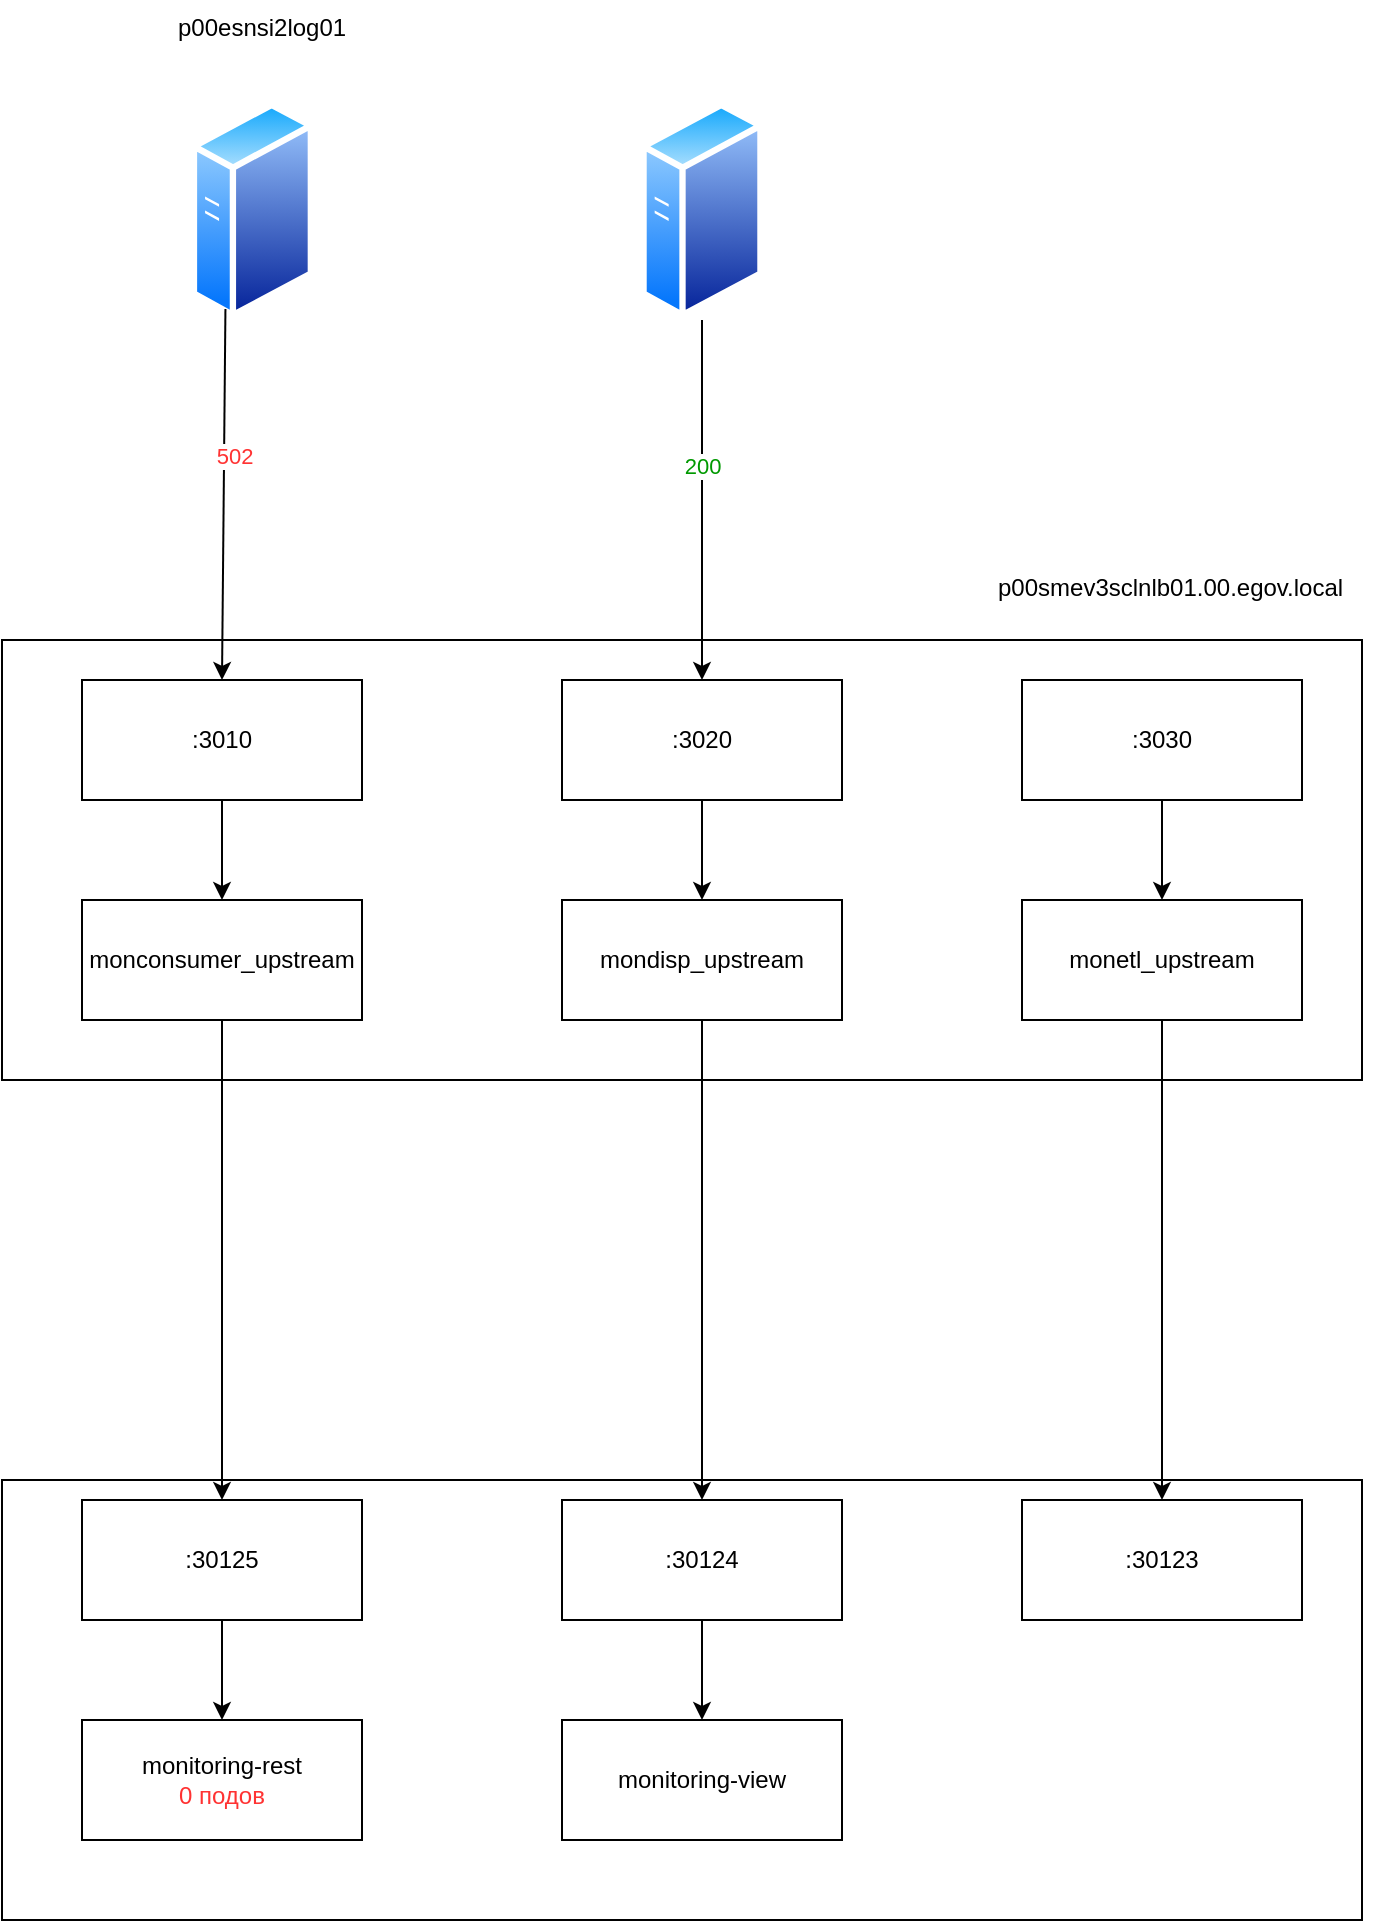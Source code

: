 <mxfile version="15.9.6" type="github">
  <diagram id="RCKqnbh_RHbgNE8QMYtj" name="Page-1">
    <mxGraphModel dx="1408" dy="748" grid="1" gridSize="10" guides="1" tooltips="1" connect="1" arrows="1" fold="1" page="1" pageScale="1" pageWidth="827" pageHeight="1169" math="0" shadow="0">
      <root>
        <mxCell id="0" />
        <mxCell id="1" parent="0" />
        <mxCell id="hzMNRY1q1cPNWg9w0ZGH-1" value="" style="rounded=0;whiteSpace=wrap;html=1;" vertex="1" parent="1">
          <mxGeometry x="74" y="440" width="680" height="220" as="geometry" />
        </mxCell>
        <mxCell id="hzMNRY1q1cPNWg9w0ZGH-2" value="" style="rounded=0;whiteSpace=wrap;html=1;" vertex="1" parent="1">
          <mxGeometry x="74" y="860" width="680" height="220" as="geometry" />
        </mxCell>
        <mxCell id="hzMNRY1q1cPNWg9w0ZGH-6" value=":3010" style="rounded=0;whiteSpace=wrap;html=1;" vertex="1" parent="1">
          <mxGeometry x="114" y="460" width="140" height="60" as="geometry" />
        </mxCell>
        <mxCell id="hzMNRY1q1cPNWg9w0ZGH-7" value="monconsumer_upstream" style="rounded=0;whiteSpace=wrap;html=1;" vertex="1" parent="1">
          <mxGeometry x="114" y="570" width="140" height="60" as="geometry" />
        </mxCell>
        <mxCell id="hzMNRY1q1cPNWg9w0ZGH-9" value=":30125" style="rounded=0;whiteSpace=wrap;html=1;" vertex="1" parent="1">
          <mxGeometry x="114" y="870" width="140" height="60" as="geometry" />
        </mxCell>
        <mxCell id="hzMNRY1q1cPNWg9w0ZGH-10" value="monitoring-rest&lt;br&gt;&lt;font color=&quot;#ff3333&quot;&gt;0 подов&lt;/font&gt;" style="rounded=0;whiteSpace=wrap;html=1;" vertex="1" parent="1">
          <mxGeometry x="114" y="980" width="140" height="60" as="geometry" />
        </mxCell>
        <mxCell id="hzMNRY1q1cPNWg9w0ZGH-11" value="" style="endArrow=classic;html=1;rounded=0;exitX=0.5;exitY=1;exitDx=0;exitDy=0;entryX=0.5;entryY=0;entryDx=0;entryDy=0;" edge="1" parent="1" source="hzMNRY1q1cPNWg9w0ZGH-6" target="hzMNRY1q1cPNWg9w0ZGH-7">
          <mxGeometry width="50" height="50" relative="1" as="geometry">
            <mxPoint x="364" y="780" as="sourcePoint" />
            <mxPoint x="414" y="730" as="targetPoint" />
          </mxGeometry>
        </mxCell>
        <mxCell id="hzMNRY1q1cPNWg9w0ZGH-12" value="" style="endArrow=classic;html=1;rounded=0;exitX=0.5;exitY=1;exitDx=0;exitDy=0;entryX=0.5;entryY=0;entryDx=0;entryDy=0;" edge="1" parent="1" source="hzMNRY1q1cPNWg9w0ZGH-7" target="hzMNRY1q1cPNWg9w0ZGH-9">
          <mxGeometry width="50" height="50" relative="1" as="geometry">
            <mxPoint x="364" y="780" as="sourcePoint" />
            <mxPoint x="414" y="730" as="targetPoint" />
          </mxGeometry>
        </mxCell>
        <mxCell id="hzMNRY1q1cPNWg9w0ZGH-13" value="" style="endArrow=classic;html=1;rounded=0;exitX=0.5;exitY=1;exitDx=0;exitDy=0;" edge="1" parent="1" source="hzMNRY1q1cPNWg9w0ZGH-9" target="hzMNRY1q1cPNWg9w0ZGH-10">
          <mxGeometry width="50" height="50" relative="1" as="geometry">
            <mxPoint x="364" y="780" as="sourcePoint" />
            <mxPoint x="414" y="730" as="targetPoint" />
          </mxGeometry>
        </mxCell>
        <mxCell id="hzMNRY1q1cPNWg9w0ZGH-20" value=":3020" style="rounded=0;whiteSpace=wrap;html=1;" vertex="1" parent="1">
          <mxGeometry x="354" y="460" width="140" height="60" as="geometry" />
        </mxCell>
        <mxCell id="hzMNRY1q1cPNWg9w0ZGH-21" value="mondisp_upstream" style="rounded=0;whiteSpace=wrap;html=1;" vertex="1" parent="1">
          <mxGeometry x="354" y="570" width="140" height="60" as="geometry" />
        </mxCell>
        <mxCell id="hzMNRY1q1cPNWg9w0ZGH-22" value=":30124" style="rounded=0;whiteSpace=wrap;html=1;" vertex="1" parent="1">
          <mxGeometry x="354" y="870" width="140" height="60" as="geometry" />
        </mxCell>
        <mxCell id="hzMNRY1q1cPNWg9w0ZGH-23" value="monitoring-view" style="rounded=0;whiteSpace=wrap;html=1;" vertex="1" parent="1">
          <mxGeometry x="354" y="980" width="140" height="60" as="geometry" />
        </mxCell>
        <mxCell id="hzMNRY1q1cPNWg9w0ZGH-24" value="" style="endArrow=classic;html=1;rounded=0;exitX=0.5;exitY=1;exitDx=0;exitDy=0;entryX=0.5;entryY=0;entryDx=0;entryDy=0;" edge="1" parent="1" source="hzMNRY1q1cPNWg9w0ZGH-20" target="hzMNRY1q1cPNWg9w0ZGH-21">
          <mxGeometry width="50" height="50" relative="1" as="geometry">
            <mxPoint x="604" y="780" as="sourcePoint" />
            <mxPoint x="654" y="730" as="targetPoint" />
          </mxGeometry>
        </mxCell>
        <mxCell id="hzMNRY1q1cPNWg9w0ZGH-25" value="" style="endArrow=classic;html=1;rounded=0;exitX=0.5;exitY=1;exitDx=0;exitDy=0;entryX=0.5;entryY=0;entryDx=0;entryDy=0;" edge="1" parent="1" source="hzMNRY1q1cPNWg9w0ZGH-21" target="hzMNRY1q1cPNWg9w0ZGH-22">
          <mxGeometry width="50" height="50" relative="1" as="geometry">
            <mxPoint x="604" y="780" as="sourcePoint" />
            <mxPoint x="654" y="730" as="targetPoint" />
          </mxGeometry>
        </mxCell>
        <mxCell id="hzMNRY1q1cPNWg9w0ZGH-26" value="" style="endArrow=classic;html=1;rounded=0;exitX=0.5;exitY=1;exitDx=0;exitDy=0;" edge="1" parent="1" source="hzMNRY1q1cPNWg9w0ZGH-22" target="hzMNRY1q1cPNWg9w0ZGH-23">
          <mxGeometry width="50" height="50" relative="1" as="geometry">
            <mxPoint x="604" y="780" as="sourcePoint" />
            <mxPoint x="654" y="730" as="targetPoint" />
          </mxGeometry>
        </mxCell>
        <mxCell id="hzMNRY1q1cPNWg9w0ZGH-27" value=":3030" style="rounded=0;whiteSpace=wrap;html=1;" vertex="1" parent="1">
          <mxGeometry x="584" y="460" width="140" height="60" as="geometry" />
        </mxCell>
        <mxCell id="hzMNRY1q1cPNWg9w0ZGH-28" value="monetl_upstream" style="rounded=0;whiteSpace=wrap;html=1;" vertex="1" parent="1">
          <mxGeometry x="584" y="570" width="140" height="60" as="geometry" />
        </mxCell>
        <mxCell id="hzMNRY1q1cPNWg9w0ZGH-29" value=":30123" style="rounded=0;whiteSpace=wrap;html=1;" vertex="1" parent="1">
          <mxGeometry x="584" y="870" width="140" height="60" as="geometry" />
        </mxCell>
        <mxCell id="hzMNRY1q1cPNWg9w0ZGH-31" value="" style="endArrow=classic;html=1;rounded=0;exitX=0.5;exitY=1;exitDx=0;exitDy=0;entryX=0.5;entryY=0;entryDx=0;entryDy=0;" edge="1" parent="1" source="hzMNRY1q1cPNWg9w0ZGH-27" target="hzMNRY1q1cPNWg9w0ZGH-28">
          <mxGeometry width="50" height="50" relative="1" as="geometry">
            <mxPoint x="834" y="780" as="sourcePoint" />
            <mxPoint x="884" y="730" as="targetPoint" />
          </mxGeometry>
        </mxCell>
        <mxCell id="hzMNRY1q1cPNWg9w0ZGH-32" value="" style="endArrow=classic;html=1;rounded=0;exitX=0.5;exitY=1;exitDx=0;exitDy=0;entryX=0.5;entryY=0;entryDx=0;entryDy=0;" edge="1" parent="1" source="hzMNRY1q1cPNWg9w0ZGH-28" target="hzMNRY1q1cPNWg9w0ZGH-29">
          <mxGeometry width="50" height="50" relative="1" as="geometry">
            <mxPoint x="834" y="780" as="sourcePoint" />
            <mxPoint x="884" y="730" as="targetPoint" />
          </mxGeometry>
        </mxCell>
        <UserObject label="p00smev3sclnlb01.00.egov.local" link="p00smev3sclnlb01.00.egov.local" id="hzMNRY1q1cPNWg9w0ZGH-34">
          <mxCell style="text;whiteSpace=wrap;html=1;" vertex="1" parent="1">
            <mxGeometry x="570" y="400" width="200" height="30" as="geometry" />
          </mxCell>
        </UserObject>
        <mxCell id="hzMNRY1q1cPNWg9w0ZGH-35" value="p00esnsi2log01" style="text;whiteSpace=wrap;html=1;" vertex="1" parent="1">
          <mxGeometry x="160" y="120" width="110" height="30" as="geometry" />
        </mxCell>
        <mxCell id="hzMNRY1q1cPNWg9w0ZGH-37" value="" style="aspect=fixed;perimeter=ellipsePerimeter;html=1;align=center;shadow=0;dashed=0;spacingTop=3;image;image=img/lib/active_directory/generic_server.svg;" vertex="1" parent="1">
          <mxGeometry x="168.4" y="170" width="61.6" height="110" as="geometry" />
        </mxCell>
        <mxCell id="hzMNRY1q1cPNWg9w0ZGH-38" value="" style="endArrow=classic;html=1;rounded=0;exitX=0.25;exitY=1;exitDx=0;exitDy=0;entryX=0.5;entryY=0;entryDx=0;entryDy=0;" edge="1" parent="1" source="hzMNRY1q1cPNWg9w0ZGH-37" target="hzMNRY1q1cPNWg9w0ZGH-6">
          <mxGeometry width="50" height="50" relative="1" as="geometry">
            <mxPoint x="390" y="420" as="sourcePoint" />
            <mxPoint x="440" y="370" as="targetPoint" />
          </mxGeometry>
        </mxCell>
        <mxCell id="hzMNRY1q1cPNWg9w0ZGH-39" value="502" style="edgeLabel;html=1;align=center;verticalAlign=middle;resizable=0;points=[];fontColor=#FF3333;" vertex="1" connectable="0" parent="hzMNRY1q1cPNWg9w0ZGH-38">
          <mxGeometry x="-0.208" y="5" relative="1" as="geometry">
            <mxPoint as="offset" />
          </mxGeometry>
        </mxCell>
        <mxCell id="hzMNRY1q1cPNWg9w0ZGH-41" value="" style="aspect=fixed;perimeter=ellipsePerimeter;html=1;align=center;shadow=0;dashed=0;spacingTop=3;image;image=img/lib/active_directory/generic_server.svg;" vertex="1" parent="1">
          <mxGeometry x="393.2" y="170" width="61.6" height="110" as="geometry" />
        </mxCell>
        <mxCell id="hzMNRY1q1cPNWg9w0ZGH-42" value="" style="endArrow=classic;html=1;rounded=0;fontColor=#FF3333;exitX=0.5;exitY=1;exitDx=0;exitDy=0;" edge="1" parent="1" source="hzMNRY1q1cPNWg9w0ZGH-41" target="hzMNRY1q1cPNWg9w0ZGH-20">
          <mxGeometry width="50" height="50" relative="1" as="geometry">
            <mxPoint x="390" y="410" as="sourcePoint" />
            <mxPoint x="440" y="360" as="targetPoint" />
          </mxGeometry>
        </mxCell>
        <mxCell id="hzMNRY1q1cPNWg9w0ZGH-43" value="&lt;font color=&quot;#009900&quot;&gt;200&lt;/font&gt;" style="edgeLabel;html=1;align=center;verticalAlign=middle;resizable=0;points=[];fontColor=#FF3333;" vertex="1" connectable="0" parent="hzMNRY1q1cPNWg9w0ZGH-42">
          <mxGeometry x="-0.189" relative="1" as="geometry">
            <mxPoint as="offset" />
          </mxGeometry>
        </mxCell>
      </root>
    </mxGraphModel>
  </diagram>
</mxfile>

